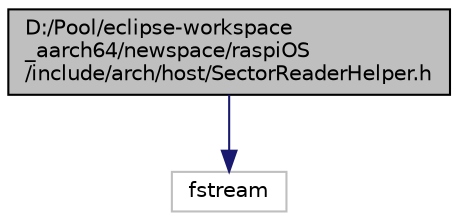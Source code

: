 digraph "D:/Pool/eclipse-workspace_aarch64/newspace/raspiOS/include/arch/host/SectorReaderHelper.h"
{
  edge [fontname="Helvetica",fontsize="10",labelfontname="Helvetica",labelfontsize="10"];
  node [fontname="Helvetica",fontsize="10",shape=record];
  Node285 [label="D:/Pool/eclipse-workspace\l_aarch64/newspace/raspiOS\l/include/arch/host/SectorReaderHelper.h",height=0.2,width=0.4,color="black", fillcolor="grey75", style="filled", fontcolor="black"];
  Node285 -> Node286 [color="midnightblue",fontsize="10",style="solid",fontname="Helvetica"];
  Node286 [label="fstream",height=0.2,width=0.4,color="grey75", fillcolor="white", style="filled"];
}
